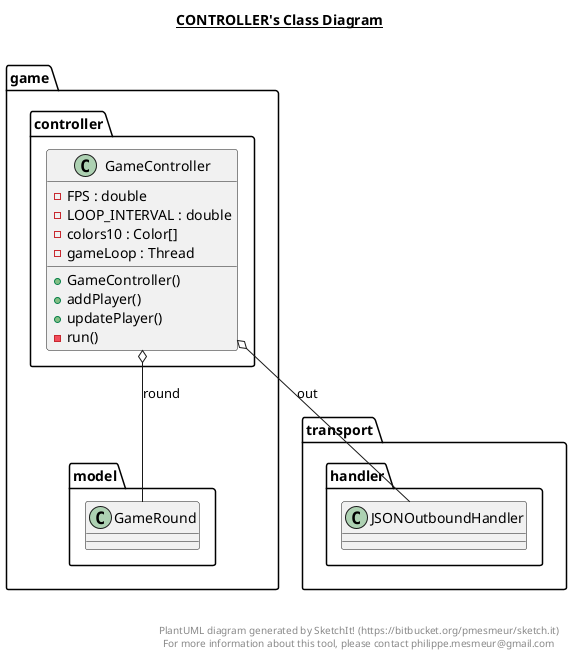 @startuml

title __CONTROLLER's Class Diagram__\n

  namespace game.controller {
    class game.controller.GameController {
        - FPS : double
        - LOOP_INTERVAL : double
        - colors10 : Color[]
        - gameLoop : Thread
        + GameController()
        + addPlayer()
        + updatePlayer()
        - run()
    }
  }
  

  game.controller.GameController o-- transport.handler.JSONOutboundHandler : out
  game.controller.GameController o-- game.model.GameRound : round


right footer


PlantUML diagram generated by SketchIt! (https://bitbucket.org/pmesmeur/sketch.it)
For more information about this tool, please contact philippe.mesmeur@gmail.com
endfooter

@enduml
